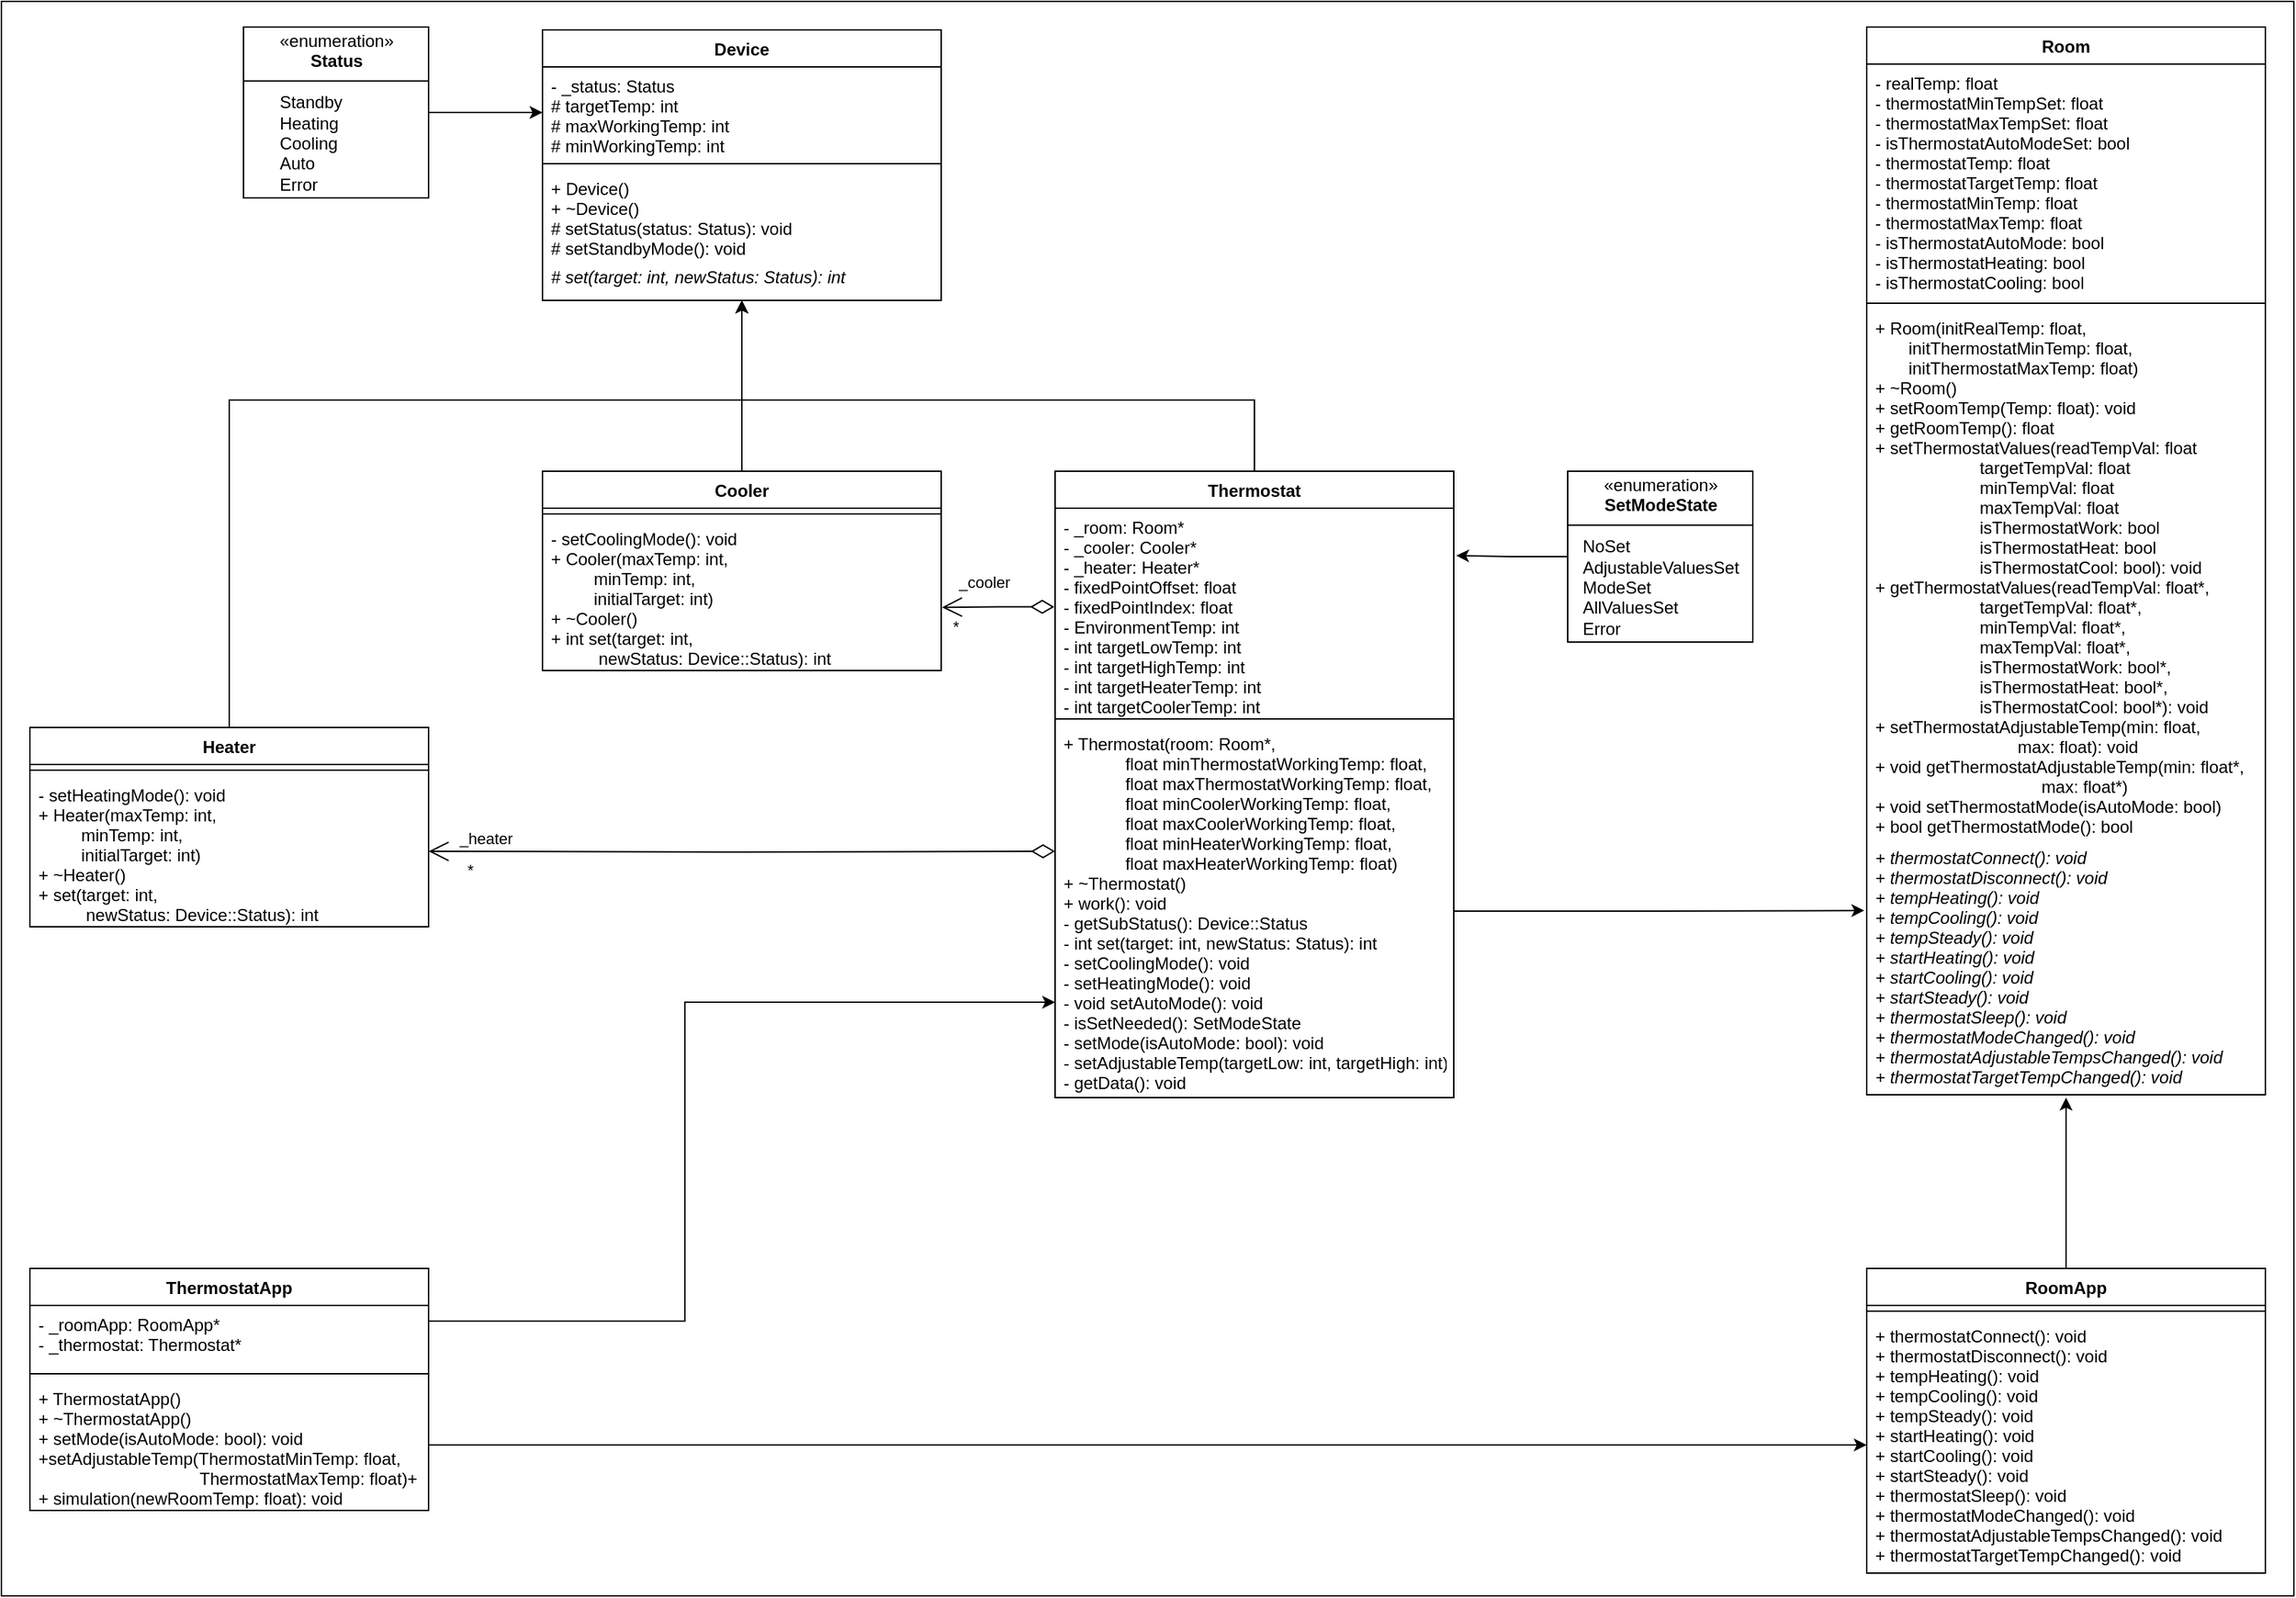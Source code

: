 <mxfile version="15.9.1" type="github">
  <diagram id="HCEK-mUut7Bq4rJanurv" name="Class Diagram">
    <mxGraphModel dx="1977" dy="1020" grid="1" gridSize="10" guides="1" tooltips="1" connect="1" arrows="1" fold="1" page="1" pageScale="1" pageWidth="827" pageHeight="1169" math="0" shadow="0">
      <root>
        <mxCell id="0" />
        <mxCell id="1" parent="0" />
        <mxCell id="_l8xkdaNW1ifg8zxvGaQ-1" value="" style="rounded=0;whiteSpace=wrap;html=1;" vertex="1" parent="1">
          <mxGeometry x="20" y="20" width="1610" height="1120" as="geometry" />
        </mxCell>
        <mxCell id="Q4OX1yO6Y7r2aKk7Ml1x-1" value="Device&#xa;" style="swimlane;fontStyle=1;align=center;verticalAlign=top;childLayout=stackLayout;horizontal=1;startSize=26;horizontalStack=0;resizeParent=1;resizeParentMax=0;resizeLast=0;collapsible=1;marginBottom=0;" parent="1" vertex="1">
          <mxGeometry x="400" y="40" width="280" height="190" as="geometry">
            <mxRectangle x="400" y="40" width="100" height="26" as="alternateBounds" />
          </mxGeometry>
        </mxCell>
        <mxCell id="Q4OX1yO6Y7r2aKk7Ml1x-2" value="- _status: Status&#xa;# targetTemp: int&#xa;# maxWorkingTemp: int&#xa;# minWorkingTemp: int" style="text;strokeColor=none;fillColor=none;align=left;verticalAlign=top;spacingLeft=4;spacingRight=4;overflow=hidden;rotatable=0;points=[[0,0.5],[1,0.5]];portConstraint=eastwest;" parent="Q4OX1yO6Y7r2aKk7Ml1x-1" vertex="1">
          <mxGeometry y="26" width="280" height="64" as="geometry" />
        </mxCell>
        <mxCell id="Q4OX1yO6Y7r2aKk7Ml1x-3" value="" style="line;strokeWidth=1;fillColor=none;align=left;verticalAlign=middle;spacingTop=-1;spacingLeft=3;spacingRight=3;rotatable=0;labelPosition=right;points=[];portConstraint=eastwest;" parent="Q4OX1yO6Y7r2aKk7Ml1x-1" vertex="1">
          <mxGeometry y="90" width="280" height="8" as="geometry" />
        </mxCell>
        <mxCell id="Q4OX1yO6Y7r2aKk7Ml1x-4" value="+ Device()&#xa;+ ~Device()&#xa;# setStatus(status: Status): void&#xa;# setStandbyMode(): void" style="text;strokeColor=none;fillColor=none;align=left;verticalAlign=top;spacingLeft=4;spacingRight=4;overflow=hidden;rotatable=0;points=[[0,0.5],[1,0.5]];portConstraint=eastwest;fontStyle=0" parent="Q4OX1yO6Y7r2aKk7Ml1x-1" vertex="1">
          <mxGeometry y="98" width="280" height="62" as="geometry" />
        </mxCell>
        <mxCell id="Q4OX1yO6Y7r2aKk7Ml1x-43" value="# set(target: int, newStatus: Status): int&#xa;" style="text;strokeColor=none;fillColor=none;align=left;verticalAlign=top;spacingLeft=4;spacingRight=4;overflow=hidden;rotatable=0;points=[[0,0.5],[1,0.5]];portConstraint=eastwest;fontStyle=2" parent="Q4OX1yO6Y7r2aKk7Ml1x-1" vertex="1">
          <mxGeometry y="160" width="280" height="30" as="geometry" />
        </mxCell>
        <mxCell id="Q4OX1yO6Y7r2aKk7Ml1x-45" style="edgeStyle=orthogonalEdgeStyle;rounded=0;orthogonalLoop=1;jettySize=auto;html=1;exitX=0.5;exitY=0;exitDx=0;exitDy=0;" parent="1" source="Q4OX1yO6Y7r2aKk7Ml1x-7" edge="1">
          <mxGeometry relative="1" as="geometry">
            <mxPoint x="540" y="230" as="targetPoint" />
            <Array as="points">
              <mxPoint x="180" y="300" />
              <mxPoint x="540" y="300" />
            </Array>
          </mxGeometry>
        </mxCell>
        <mxCell id="Q4OX1yO6Y7r2aKk7Ml1x-7" value="Heater&#xa;" style="swimlane;fontStyle=1;align=center;verticalAlign=top;childLayout=stackLayout;horizontal=1;startSize=26;horizontalStack=0;resizeParent=1;resizeParentMax=0;resizeLast=0;collapsible=1;marginBottom=0;" parent="1" vertex="1">
          <mxGeometry x="40" y="530" width="280" height="140" as="geometry">
            <mxRectangle x="170" y="100" width="100" height="26" as="alternateBounds" />
          </mxGeometry>
        </mxCell>
        <mxCell id="Q4OX1yO6Y7r2aKk7Ml1x-9" value="" style="line;strokeWidth=1;fillColor=none;align=left;verticalAlign=middle;spacingTop=-1;spacingLeft=3;spacingRight=3;rotatable=0;labelPosition=right;points=[];portConstraint=eastwest;" parent="Q4OX1yO6Y7r2aKk7Ml1x-7" vertex="1">
          <mxGeometry y="26" width="280" height="8" as="geometry" />
        </mxCell>
        <mxCell id="Q4OX1yO6Y7r2aKk7Ml1x-10" value="- setHeatingMode(): void  &#xa;+ Heater(maxTemp: int, &#xa;         minTemp: int, &#xa;         initialTarget: int)&#xa;+ ~Heater()&#xa;+ set(target: int, &#xa;          newStatus: Device::Status): int" style="text;strokeColor=none;fillColor=none;align=left;verticalAlign=top;spacingLeft=4;spacingRight=4;overflow=hidden;rotatable=0;points=[[0,0.5],[1,0.5]];portConstraint=eastwest;" parent="Q4OX1yO6Y7r2aKk7Ml1x-7" vertex="1">
          <mxGeometry y="34" width="280" height="106" as="geometry" />
        </mxCell>
        <mxCell id="Q4OX1yO6Y7r2aKk7Ml1x-102" style="edgeStyle=orthogonalEdgeStyle;rounded=0;orthogonalLoop=1;jettySize=auto;html=1;" parent="1" source="Q4OX1yO6Y7r2aKk7Ml1x-15" edge="1">
          <mxGeometry relative="1" as="geometry">
            <mxPoint x="540" y="230" as="targetPoint" />
            <Array as="points">
              <mxPoint x="900" y="300" />
              <mxPoint x="540" y="300" />
            </Array>
          </mxGeometry>
        </mxCell>
        <mxCell id="Q4OX1yO6Y7r2aKk7Ml1x-15" value="Thermostat" style="swimlane;fontStyle=1;align=center;verticalAlign=top;childLayout=stackLayout;horizontal=1;startSize=26;horizontalStack=0;resizeParent=1;resizeParentMax=0;resizeLast=0;collapsible=1;marginBottom=0;" parent="1" vertex="1">
          <mxGeometry x="760" y="350" width="280" height="440" as="geometry">
            <mxRectangle x="170" y="100" width="100" height="26" as="alternateBounds" />
          </mxGeometry>
        </mxCell>
        <mxCell id="Q4OX1yO6Y7r2aKk7Ml1x-16" value="- _room: Room*&#xa;- _cooler: Cooler*&#xa;- _heater: Heater*&#xa;- fixedPointOffset: float&#xa;- fixedPointIndex: float&#xa;- EnvironmentTemp: int&#xa;- int targetLowTemp: int&#xa;- int targetHighTemp: int&#xa;- int targetHeaterTemp: int&#xa;- int targetCoolerTemp: int" style="text;strokeColor=none;fillColor=none;align=left;verticalAlign=top;spacingLeft=4;spacingRight=4;overflow=hidden;rotatable=0;points=[[0,0.5],[1,0.5]];portConstraint=eastwest;" parent="Q4OX1yO6Y7r2aKk7Ml1x-15" vertex="1">
          <mxGeometry y="26" width="280" height="144" as="geometry" />
        </mxCell>
        <mxCell id="Q4OX1yO6Y7r2aKk7Ml1x-17" value="" style="line;strokeWidth=1;fillColor=none;align=left;verticalAlign=middle;spacingTop=-1;spacingLeft=3;spacingRight=3;rotatable=0;labelPosition=right;points=[];portConstraint=eastwest;" parent="Q4OX1yO6Y7r2aKk7Ml1x-15" vertex="1">
          <mxGeometry y="170" width="280" height="8" as="geometry" />
        </mxCell>
        <mxCell id="Q4OX1yO6Y7r2aKk7Ml1x-18" value="+ Thermostat(room: Room*,&#xa;             float minThermostatWorkingTemp: float,&#xa;             float maxThermostatWorkingTemp: float,&#xa;             float minCoolerWorkingTemp: float,&#xa;             float maxCoolerWorkingTemp: float,&#xa;             float minHeaterWorkingTemp: float,&#xa;             float maxHeaterWorkingTemp: float)&#xa;+ ~Thermostat()&#xa;+ work(): void&#xa;- getSubStatus(): Device::Status&#xa;- int set(target: int, newStatus: Status): int&#xa;- setCoolingMode(): void&#xa;- setHeatingMode(): void&#xa;- void setAutoMode(): void&#xa;- isSetNeeded(): SetModeState&#xa;- setMode(isAutoMode: bool): void&#xa;- setAdjustableTemp(targetLow: int, targetHigh: int): void&#xa;- getData(): void&#xa;" style="text;strokeColor=none;fillColor=none;align=left;verticalAlign=top;spacingLeft=4;spacingRight=4;overflow=hidden;rotatable=0;points=[[0,0.5],[1,0.5]];portConstraint=eastwest;" parent="Q4OX1yO6Y7r2aKk7Ml1x-15" vertex="1">
          <mxGeometry y="178" width="280" height="262" as="geometry" />
        </mxCell>
        <mxCell id="Q4OX1yO6Y7r2aKk7Ml1x-19" value="Room" style="swimlane;fontStyle=1;align=center;verticalAlign=top;childLayout=stackLayout;horizontal=1;startSize=26;horizontalStack=0;resizeParent=1;resizeParentMax=0;resizeLast=0;collapsible=1;marginBottom=0;" parent="1" vertex="1">
          <mxGeometry x="1330" y="38" width="280" height="750" as="geometry">
            <mxRectangle x="170" y="100" width="100" height="26" as="alternateBounds" />
          </mxGeometry>
        </mxCell>
        <mxCell id="Q4OX1yO6Y7r2aKk7Ml1x-20" value="- realTemp: float&#xa;- thermostatMinTempSet: float&#xa;- thermostatMaxTempSet: float&#xa;- isThermostatAutoModeSet: bool&#xa;- thermostatTemp: float&#xa;- thermostatTargetTemp: float&#xa;- thermostatMinTemp: float&#xa;- thermostatMaxTemp: float&#xa;- isThermostatAutoMode: bool&#xa;- isThermostatHeating: bool&#xa;- isThermostatCooling: bool&#xa;&#xa;" style="text;strokeColor=none;fillColor=none;align=left;verticalAlign=top;spacingLeft=4;spacingRight=4;overflow=hidden;rotatable=0;points=[[0,0.5],[1,0.5]];portConstraint=eastwest;" parent="Q4OX1yO6Y7r2aKk7Ml1x-19" vertex="1">
          <mxGeometry y="26" width="280" height="164" as="geometry" />
        </mxCell>
        <mxCell id="Q4OX1yO6Y7r2aKk7Ml1x-21" value="" style="line;strokeWidth=1;fillColor=none;align=left;verticalAlign=middle;spacingTop=-1;spacingLeft=3;spacingRight=3;rotatable=0;labelPosition=right;points=[];portConstraint=eastwest;" parent="Q4OX1yO6Y7r2aKk7Ml1x-19" vertex="1">
          <mxGeometry y="190" width="280" height="8" as="geometry" />
        </mxCell>
        <mxCell id="Q4OX1yO6Y7r2aKk7Ml1x-22" value="+ Room(initRealTemp: float, &#xa;       initThermostatMinTemp: float, &#xa;       initThermostatMaxTemp: float)&#xa;+ ~Room()&#xa;+ setRoomTemp(Temp: float): void&#xa;+ getRoomTemp(): float  &#xa;+ setThermostatValues(readTempVal: float&#xa;                      targetTempVal: float&#xa;                      minTempVal: float&#xa;                      maxTempVal: float&#xa;                      isThermostatWork: bool&#xa;                      isThermostatHeat: bool&#xa;                      isThermostatCool: bool): void&#xa;+ getThermostatValues(readTempVal: float*, &#xa;                      targetTempVal: float*, &#xa;                      minTempVal: float*, &#xa;                      maxTempVal: float*, &#xa;                      isThermostatWork: bool*, &#xa;                      isThermostatHeat: bool*, &#xa;                      isThermostatCool: bool*): void&#xa;+ setThermostatAdjustableTemp(min: float, &#xa;                              max: float): void   &#xa;+ void getThermostatAdjustableTemp(min: float*, &#xa;                                   max: float*)&#xa;+ void setThermostatMode(isAutoMode: bool)&#xa;+ bool getThermostatMode(): bool" style="text;strokeColor=none;fillColor=none;align=left;verticalAlign=top;spacingLeft=4;spacingRight=4;overflow=hidden;rotatable=0;points=[[0,0.5],[1,0.5]];portConstraint=eastwest;fontStyle=0" parent="Q4OX1yO6Y7r2aKk7Ml1x-19" vertex="1">
          <mxGeometry y="198" width="280" height="372" as="geometry" />
        </mxCell>
        <mxCell id="Q4OX1yO6Y7r2aKk7Ml1x-41" value="+ thermostatConnect(): void&#xa;+ thermostatDisconnect(): void&#xa;+ tempHeating(): void&#xa;+ tempCooling(): void&#xa;+ tempSteady(): void&#xa;+ startHeating(): void&#xa;+ startCooling(): void&#xa;+ startSteady(): void&#xa;+ thermostatSleep(): void&#xa;+ thermostatModeChanged(): void&#xa;+ thermostatAdjustableTempsChanged(): void&#xa;+ thermostatTargetTempChanged(): void" style="text;strokeColor=none;fillColor=none;align=left;verticalAlign=top;spacingLeft=4;spacingRight=4;overflow=hidden;rotatable=0;points=[[0,0.5],[1,0.5]];portConstraint=eastwest;fontStyle=2" parent="Q4OX1yO6Y7r2aKk7Ml1x-19" vertex="1">
          <mxGeometry y="570" width="280" height="180" as="geometry" />
        </mxCell>
        <mxCell id="Q4OX1yO6Y7r2aKk7Ml1x-54" style="edgeStyle=orthogonalEdgeStyle;rounded=0;orthogonalLoop=1;jettySize=auto;html=1;exitX=1;exitY=0.5;exitDx=0;exitDy=0;" parent="1" source="Q4OX1yO6Y7r2aKk7Ml1x-24" edge="1">
          <mxGeometry relative="1" as="geometry">
            <mxPoint x="760" y="723" as="targetPoint" />
            <Array as="points">
              <mxPoint x="320" y="947" />
              <mxPoint x="500" y="947" />
              <mxPoint x="500" y="723" />
            </Array>
          </mxGeometry>
        </mxCell>
        <mxCell id="Q4OX1yO6Y7r2aKk7Ml1x-56" style="edgeStyle=orthogonalEdgeStyle;rounded=0;orthogonalLoop=1;jettySize=auto;html=1;exitX=1;exitY=0.5;exitDx=0;exitDy=0;entryX=0;entryY=0.5;entryDx=0;entryDy=0;" parent="1" source="Q4OX1yO6Y7r2aKk7Ml1x-26" target="Q4OX1yO6Y7r2aKk7Ml1x-30" edge="1">
          <mxGeometry relative="1" as="geometry">
            <mxPoint x="1310" y="1029" as="targetPoint" />
            <Array as="points" />
          </mxGeometry>
        </mxCell>
        <mxCell id="Q4OX1yO6Y7r2aKk7Ml1x-23" value="ThermostatApp" style="swimlane;fontStyle=1;align=center;verticalAlign=top;childLayout=stackLayout;horizontal=1;startSize=26;horizontalStack=0;resizeParent=1;resizeParentMax=0;resizeLast=0;collapsible=1;marginBottom=0;" parent="1" vertex="1">
          <mxGeometry x="40" y="910" width="280" height="170" as="geometry">
            <mxRectangle x="170" y="100" width="100" height="26" as="alternateBounds" />
          </mxGeometry>
        </mxCell>
        <mxCell id="Q4OX1yO6Y7r2aKk7Ml1x-24" value="- _roomApp: RoomApp*&#xa;- _thermostat: Thermostat*&#xa;" style="text;strokeColor=none;fillColor=none;align=left;verticalAlign=top;spacingLeft=4;spacingRight=4;overflow=hidden;rotatable=0;points=[[0,0.5],[1,0.5]];portConstraint=eastwest;" parent="Q4OX1yO6Y7r2aKk7Ml1x-23" vertex="1">
          <mxGeometry y="26" width="280" height="44" as="geometry" />
        </mxCell>
        <mxCell id="Q4OX1yO6Y7r2aKk7Ml1x-25" value="" style="line;strokeWidth=1;fillColor=none;align=left;verticalAlign=middle;spacingTop=-1;spacingLeft=3;spacingRight=3;rotatable=0;labelPosition=right;points=[];portConstraint=eastwest;" parent="Q4OX1yO6Y7r2aKk7Ml1x-23" vertex="1">
          <mxGeometry y="70" width="280" height="8" as="geometry" />
        </mxCell>
        <mxCell id="Q4OX1yO6Y7r2aKk7Ml1x-26" value="+ ThermostatApp()&#xa;+ ~ThermostatApp()&#xa;+ setMode(isAutoMode: bool): void&#xa;+setAdjustableTemp(ThermostatMinTemp: float, &#xa;                                  ThermostatMaxTemp: float)+ getRoomTemp(): float&#xa;+ simulation(newRoomTemp: float): void" style="text;strokeColor=none;fillColor=none;align=left;verticalAlign=top;spacingLeft=4;spacingRight=4;overflow=hidden;rotatable=0;points=[[0,0.5],[1,0.5]];portConstraint=eastwest;" parent="Q4OX1yO6Y7r2aKk7Ml1x-23" vertex="1">
          <mxGeometry y="78" width="280" height="92" as="geometry" />
        </mxCell>
        <mxCell id="Q4OX1yO6Y7r2aKk7Ml1x-53" style="edgeStyle=orthogonalEdgeStyle;rounded=0;orthogonalLoop=1;jettySize=auto;html=1;exitX=0.5;exitY=0;exitDx=0;exitDy=0;" parent="1" source="Q4OX1yO6Y7r2aKk7Ml1x-27" edge="1">
          <mxGeometry relative="1" as="geometry">
            <mxPoint x="1470" y="790" as="targetPoint" />
            <Array as="points">
              <mxPoint x="1470" y="830" />
              <mxPoint x="1470" y="830" />
            </Array>
          </mxGeometry>
        </mxCell>
        <mxCell id="Q4OX1yO6Y7r2aKk7Ml1x-27" value="RoomApp" style="swimlane;fontStyle=1;align=center;verticalAlign=top;childLayout=stackLayout;horizontal=1;startSize=26;horizontalStack=0;resizeParent=1;resizeParentMax=0;resizeLast=0;collapsible=1;marginBottom=0;" parent="1" vertex="1">
          <mxGeometry x="1330" y="910" width="280" height="214" as="geometry">
            <mxRectangle x="170" y="100" width="100" height="26" as="alternateBounds" />
          </mxGeometry>
        </mxCell>
        <mxCell id="Q4OX1yO6Y7r2aKk7Ml1x-29" value="" style="line;strokeWidth=1;fillColor=none;align=left;verticalAlign=middle;spacingTop=-1;spacingLeft=3;spacingRight=3;rotatable=0;labelPosition=right;points=[];portConstraint=eastwest;" parent="Q4OX1yO6Y7r2aKk7Ml1x-27" vertex="1">
          <mxGeometry y="26" width="280" height="8" as="geometry" />
        </mxCell>
        <mxCell id="Q4OX1yO6Y7r2aKk7Ml1x-30" value="+ thermostatConnect(): void&#xa;+ thermostatDisconnect(): void&#xa;+ tempHeating(): void&#xa;+ tempCooling(): void&#xa;+ tempSteady(): void&#xa;+ startHeating(): void&#xa;+ startCooling(): void&#xa;+ startSteady(): void&#xa;+ thermostatSleep(): void&#xa;+ thermostatModeChanged(): void&#xa;+ thermostatAdjustableTempsChanged(): void&#xa;+ thermostatTargetTempChanged(): void" style="text;strokeColor=none;fillColor=none;align=left;verticalAlign=top;spacingLeft=4;spacingRight=4;overflow=hidden;rotatable=0;points=[[0,0.5],[1,0.5]];portConstraint=eastwest;fontStyle=0" parent="Q4OX1yO6Y7r2aKk7Ml1x-27" vertex="1">
          <mxGeometry y="34" width="280" height="180" as="geometry" />
        </mxCell>
        <mxCell id="Q4OX1yO6Y7r2aKk7Ml1x-46" style="edgeStyle=orthogonalEdgeStyle;rounded=0;orthogonalLoop=1;jettySize=auto;html=1;exitX=0.5;exitY=0;exitDx=0;exitDy=0;" parent="1" source="Q4OX1yO6Y7r2aKk7Ml1x-33" target="Q4OX1yO6Y7r2aKk7Ml1x-43" edge="1">
          <mxGeometry relative="1" as="geometry">
            <Array as="points">
              <mxPoint x="540" y="260" />
              <mxPoint x="540" y="260" />
            </Array>
          </mxGeometry>
        </mxCell>
        <mxCell id="Q4OX1yO6Y7r2aKk7Ml1x-33" value="Cooler " style="swimlane;fontStyle=1;align=center;verticalAlign=top;childLayout=stackLayout;horizontal=1;startSize=26;horizontalStack=0;resizeParent=1;resizeParentMax=0;resizeLast=0;collapsible=1;marginBottom=0;" parent="1" vertex="1">
          <mxGeometry x="400" y="350" width="280" height="140" as="geometry">
            <mxRectangle x="170" y="100" width="100" height="26" as="alternateBounds" />
          </mxGeometry>
        </mxCell>
        <mxCell id="Q4OX1yO6Y7r2aKk7Ml1x-34" value="" style="line;strokeWidth=1;fillColor=none;align=left;verticalAlign=middle;spacingTop=-1;spacingLeft=3;spacingRight=3;rotatable=0;labelPosition=right;points=[];portConstraint=eastwest;" parent="Q4OX1yO6Y7r2aKk7Ml1x-33" vertex="1">
          <mxGeometry y="26" width="280" height="8" as="geometry" />
        </mxCell>
        <mxCell id="Q4OX1yO6Y7r2aKk7Ml1x-35" value="- setCoolingMode(): void &#xa;+ Cooler(maxTemp: int, &#xa;         minTemp: int, &#xa;         initialTarget: int)&#xa;+ ~Cooler()&#xa;+ int set(target: int, &#xa;          newStatus: Device::Status): int" style="text;strokeColor=none;fillColor=none;align=left;verticalAlign=top;spacingLeft=4;spacingRight=4;overflow=hidden;rotatable=0;points=[[0,0.5],[1,0.5]];portConstraint=eastwest;" parent="Q4OX1yO6Y7r2aKk7Ml1x-33" vertex="1">
          <mxGeometry y="34" width="280" height="106" as="geometry" />
        </mxCell>
        <mxCell id="Q4OX1yO6Y7r2aKk7Ml1x-82" value="" style="group;align=center;" parent="1" vertex="1" connectable="0">
          <mxGeometry x="1120" y="350" width="130" height="120" as="geometry" />
        </mxCell>
        <mxCell id="Q4OX1yO6Y7r2aKk7Ml1x-63" value="&lt;div align=&quot;center&quot;&gt;«enumeration»&lt;b&gt;&lt;br&gt;&lt;/b&gt;&lt;/div&gt;&lt;div align=&quot;center&quot;&gt;&lt;b&gt;SetModeState&lt;/b&gt;&lt;/div&gt;&lt;div align=&quot;left&quot;&gt;&lt;br&gt;&lt;/div&gt;&lt;div align=&quot;left&quot;&gt;NoSet&lt;br&gt;AdjustableValuesSet&lt;br&gt;ModeSet&lt;br&gt;AllValuesSet&lt;br&gt;Error&lt;br&gt;&lt;/div&gt;" style="html=1;align=center;" parent="Q4OX1yO6Y7r2aKk7Ml1x-82" vertex="1">
          <mxGeometry width="129.998" height="120.0" as="geometry" />
        </mxCell>
        <mxCell id="Q4OX1yO6Y7r2aKk7Ml1x-65" value="" style="line;strokeWidth=1;fillColor=none;align=left;verticalAlign=middle;spacingTop=-1;spacingLeft=3;spacingRight=3;rotatable=0;labelPosition=right;points=[];portConstraint=eastwest;" parent="Q4OX1yO6Y7r2aKk7Ml1x-82" vertex="1">
          <mxGeometry y="30.004" width="130" height="15.622" as="geometry" />
        </mxCell>
        <mxCell id="Q4OX1yO6Y7r2aKk7Ml1x-83" value="" style="group;align=left;labelPosition=center;verticalLabelPosition=middle;verticalAlign=top;" parent="1" vertex="1" connectable="0">
          <mxGeometry x="220" y="38" width="130" height="120" as="geometry" />
        </mxCell>
        <mxCell id="Q4OX1yO6Y7r2aKk7Ml1x-89" value="" style="group" parent="Q4OX1yO6Y7r2aKk7Ml1x-83" vertex="1" connectable="0">
          <mxGeometry x="-30" width="130" height="120.0" as="geometry" />
        </mxCell>
        <mxCell id="Q4OX1yO6Y7r2aKk7Ml1x-84" value="&lt;div align=&quot;center&quot;&gt;«enumeration»&lt;b&gt;&lt;br&gt;&lt;/b&gt;&lt;/div&gt;&lt;div align=&quot;center&quot;&gt;&lt;b&gt;Status&lt;/b&gt;&lt;/div&gt;&lt;div align=&quot;center&quot;&gt;&lt;b&gt;&lt;br&gt;&lt;/b&gt;&lt;/div&gt;&lt;div align=&quot;left&quot;&gt;Standby&lt;/div&gt;&lt;div align=&quot;left&quot;&gt;Heating&lt;br&gt;Cooling&lt;br&gt;Auto&lt;br&gt;Error&lt;/div&gt;" style="html=1;align=center;" parent="Q4OX1yO6Y7r2aKk7Ml1x-89" vertex="1">
          <mxGeometry width="129.998" height="120.0" as="geometry" />
        </mxCell>
        <mxCell id="Q4OX1yO6Y7r2aKk7Ml1x-85" value="" style="line;strokeWidth=1;fillColor=none;align=left;verticalAlign=middle;spacingTop=-1;spacingLeft=3;spacingRight=3;rotatable=0;labelPosition=right;points=[];portConstraint=eastwest;" parent="Q4OX1yO6Y7r2aKk7Ml1x-89" vertex="1">
          <mxGeometry y="30.004" width="130" height="15.622" as="geometry" />
        </mxCell>
        <mxCell id="Q4OX1yO6Y7r2aKk7Ml1x-90" style="edgeStyle=orthogonalEdgeStyle;rounded=0;orthogonalLoop=1;jettySize=auto;html=1;entryX=0;entryY=0.5;entryDx=0;entryDy=0;" parent="1" source="Q4OX1yO6Y7r2aKk7Ml1x-84" target="Q4OX1yO6Y7r2aKk7Ml1x-2" edge="1">
          <mxGeometry relative="1" as="geometry" />
        </mxCell>
        <mxCell id="Q4OX1yO6Y7r2aKk7Ml1x-95" value="&lt;div&gt;_heater&lt;/div&gt;" style="endArrow=open;html=1;endSize=12;startArrow=diamondThin;startSize=14;startFill=0;edgeStyle=orthogonalEdgeStyle;align=center;verticalAlign=bottom;rounded=0;entryX=1;entryY=0.5;entryDx=0;entryDy=0;" parent="1" target="Q4OX1yO6Y7r2aKk7Ml1x-10" edge="1">
          <mxGeometry x="0.824" relative="1" as="geometry">
            <mxPoint x="760" y="617" as="sourcePoint" />
            <mxPoint x="690" y="530" as="targetPoint" />
            <mxPoint x="1" as="offset" />
          </mxGeometry>
        </mxCell>
        <mxCell id="Q4OX1yO6Y7r2aKk7Ml1x-97" value="*" style="edgeLabel;html=1;align=center;verticalAlign=middle;resizable=0;points=[];" parent="Q4OX1yO6Y7r2aKk7Ml1x-95" vertex="1" connectable="0">
          <mxGeometry x="0.583" y="3" relative="1" as="geometry">
            <mxPoint x="-63" y="10" as="offset" />
          </mxGeometry>
        </mxCell>
        <mxCell id="Q4OX1yO6Y7r2aKk7Ml1x-98" value="&lt;div&gt;_cooler&lt;br&gt;&lt;/div&gt;" style="endArrow=open;html=1;endSize=12;startArrow=diamondThin;startSize=14;startFill=0;edgeStyle=orthogonalEdgeStyle;align=center;verticalAlign=bottom;rounded=0;exitX=-0.002;exitY=0.481;exitDx=0;exitDy=0;entryX=1.002;entryY=0.581;entryDx=0;entryDy=0;entryPerimeter=0;exitPerimeter=0;" parent="1" source="Q4OX1yO6Y7r2aKk7Ml1x-16" target="Q4OX1yO6Y7r2aKk7Ml1x-35" edge="1">
          <mxGeometry x="0.257" y="-9" relative="1" as="geometry">
            <mxPoint x="770" y="627" as="sourcePoint" />
            <mxPoint x="680" y="447" as="targetPoint" />
            <mxPoint as="offset" />
          </mxGeometry>
        </mxCell>
        <mxCell id="Q4OX1yO6Y7r2aKk7Ml1x-99" value="*" style="edgeLabel;html=1;align=center;verticalAlign=middle;resizable=0;points=[];" parent="Q4OX1yO6Y7r2aKk7Ml1x-98" vertex="1" connectable="0">
          <mxGeometry x="0.583" y="3" relative="1" as="geometry">
            <mxPoint x="-7" y="10" as="offset" />
          </mxGeometry>
        </mxCell>
        <mxCell id="Q4OX1yO6Y7r2aKk7Ml1x-100" style="edgeStyle=orthogonalEdgeStyle;rounded=0;orthogonalLoop=1;jettySize=auto;html=1;entryX=1.006;entryY=0.231;entryDx=0;entryDy=0;entryPerimeter=0;" parent="1" source="Q4OX1yO6Y7r2aKk7Ml1x-63" target="Q4OX1yO6Y7r2aKk7Ml1x-16" edge="1">
          <mxGeometry relative="1" as="geometry" />
        </mxCell>
        <mxCell id="Q4OX1yO6Y7r2aKk7Ml1x-101" style="edgeStyle=orthogonalEdgeStyle;rounded=0;orthogonalLoop=1;jettySize=auto;html=1;entryX=-0.006;entryY=0.281;entryDx=0;entryDy=0;entryPerimeter=0;" parent="1" source="Q4OX1yO6Y7r2aKk7Ml1x-18" target="Q4OX1yO6Y7r2aKk7Ml1x-41" edge="1">
          <mxGeometry relative="1" as="geometry" />
        </mxCell>
      </root>
    </mxGraphModel>
  </diagram>
</mxfile>
